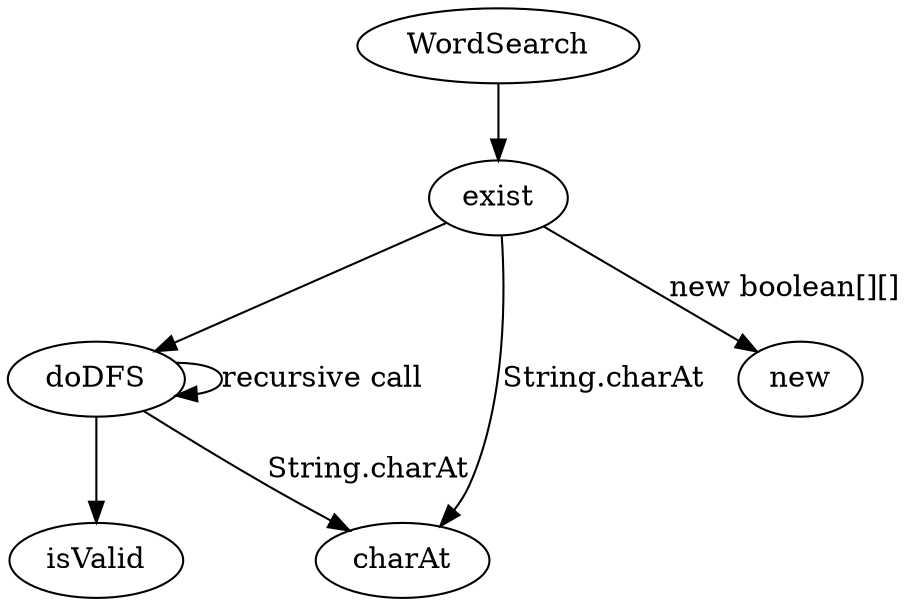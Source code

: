 digraph CallGraph {
    // Main class
    WordSearch -> exist

    // exist method
    exist -> doDFS
    exist -> charAt [label="String.charAt"]
    exist -> new [label="new boolean[][]"]

    // doDFS method
    doDFS -> isValid
    doDFS -> charAt [label="String.charAt"]
    doDFS -> doDFS [label="recursive call"]
}

